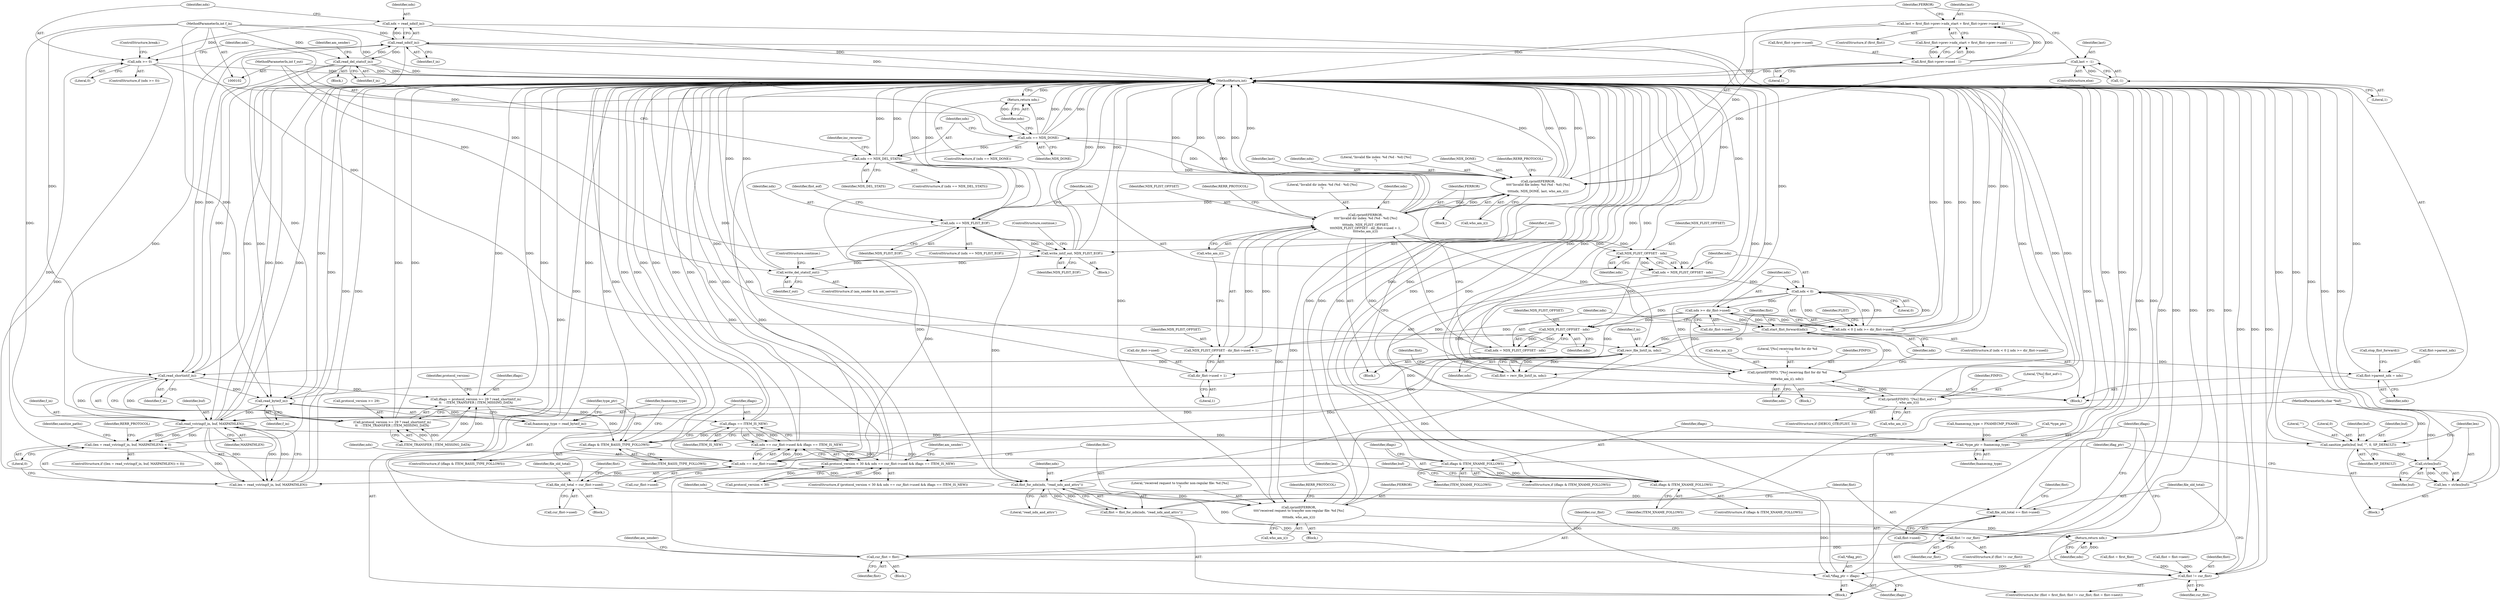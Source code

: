 digraph "0_samba_70aeb5fddd1b2f8e143276f8d5a085db16c593b9@API" {
"1000125" [label="(Call,ndx = read_ndx(f_in))"];
"1000127" [label="(Call,read_ndx(f_in))"];
"1000262" [label="(Call,recv_file_list(f_in, ndx))"];
"1000103" [label="(MethodParameterIn,int f_in)"];
"1000258" [label="(Call,start_flist_forward(ndx))"];
"1000222" [label="(Call,ndx >= dir_flist->used)"];
"1000219" [label="(Call,ndx < 0)"];
"1000212" [label="(Call,ndx = NDX_FLIST_OFFSET - ndx)"];
"1000214" [label="(Call,NDX_FLIST_OFFSET - ndx)"];
"1000233" [label="(Call,rprintf(FERROR,\n\t\t\t\t\"Invalid dir index: %d (%d - %d) [%s]\n\",\n\t\t\t\tndx, NDX_FLIST_OFFSET,\n\t\t\t\tNDX_FLIST_OFFSET - dir_flist->used + 1,\n\t\t\t\twho_am_i()))"];
"1000183" [label="(Call,rprintf(FERROR,\n\t\t\t\t\"Invalid file index: %d (%d - %d) [%s]\n\",\n\t\t\t\tndx, NDX_DONE, last, who_am_i()))"];
"1000141" [label="(Call,ndx == NDX_DEL_STATS)"];
"1000135" [label="(Call,ndx == NDX_DONE)"];
"1000130" [label="(Call,ndx >= 0)"];
"1000125" [label="(Call,ndx = read_ndx(f_in))"];
"1000163" [label="(Call,last = first_flist->prev->ndx_start + first_flist->prev->used - 1)"];
"1000171" [label="(Call,first_flist->prev->used - 1)"];
"1000179" [label="(Call,last = -1)"];
"1000181" [label="(Call,-1)"];
"1000228" [label="(Call,ndx = NDX_FLIST_OFFSET - ndx)"];
"1000230" [label="(Call,NDX_FLIST_OFFSET - ndx)"];
"1000238" [label="(Call,NDX_FLIST_OFFSET - dir_flist->used + 1)"];
"1000193" [label="(Call,ndx == NDX_FLIST_EOF)"];
"1000208" [label="(Call,write_int(f_out, NDX_FLIST_EOF))"];
"1000151" [label="(Call,write_del_stats(f_out))"];
"1000104" [label="(MethodParameterIn,int f_out)"];
"1000253" [label="(Call,rprintf(FINFO, \"[%s] receiving flist for dir %d\n\",\n\t\t\t\twho_am_i(), ndx))"];
"1000204" [label="(Call,rprintf(FINFO, \"[%s] flist_eof=1\n\", who_am_i()))"];
"1000277" [label="(Call,read_shortint(f_in))"];
"1000145" [label="(Call,read_del_stats(f_in))"];
"1000138" [label="(Return,return ndx;)"];
"1000218" [label="(Call,ndx < 0 || ndx >= dir_flist->used)"];
"1000271" [label="(Call,iflags = protocol_version >= 29 ? read_shortint(f_in)\n\t\t   : ITEM_TRANSFER | ITEM_MISSING_DATA)"];
"1000293" [label="(Call,iflags == ITEM_IS_NEW)"];
"1000287" [label="(Call,ndx == cur_flist->used && iflags == ITEM_IS_NEW)"];
"1000283" [label="(Call,protocol_version < 30 && ndx == cur_flist->used && iflags == ITEM_IS_NEW)"];
"1000343" [label="(Call,iflags & ITEM_BASIS_TYPE_FOLLOWS)"];
"1000355" [label="(Call,iflags & ITEM_XNAME_FOLLOWS)"];
"1000360" [label="(Call,iflags & ITEM_XNAME_FOLLOWS)"];
"1000405" [label="(Call,*iflag_ptr = iflags)"];
"1000273" [label="(Call,protocol_version >= 29 ? read_shortint(f_in)\n\t\t   : ITEM_TRANSFER | ITEM_MISSING_DATA)"];
"1000348" [label="(Call,read_byte(f_in))"];
"1000346" [label="(Call,fnamecmp_type = read_byte(f_in))"];
"1000350" [label="(Call,*type_ptr = fnamecmp_type)"];
"1000368" [label="(Call,read_vstring(f_in, buf, MAXPATHLEN))"];
"1000365" [label="(Call,(len = read_vstring(f_in, buf, MAXPATHLEN)) < 0)"];
"1000366" [label="(Call,len = read_vstring(f_in, buf, MAXPATHLEN))"];
"1000378" [label="(Call,sanitize_path(buf, buf, \"\", 0, SP_DEFAULT))"];
"1000386" [label="(Call,strlen(buf))"];
"1000384" [label="(Call,len = strlen(buf))"];
"1000260" [label="(Call,flist = recv_file_list(f_in, ndx))"];
"1000265" [label="(Call,flist->parent_ndx = ndx)"];
"1000288" [label="(Call,ndx == cur_flist->used)"];
"1000306" [label="(Call,flist_for_ndx(ndx, \"read_ndx_and_attrs\"))"];
"1000304" [label="(Call,flist = flist_for_ndx(ndx, \"read_ndx_and_attrs\"))"];
"1000310" [label="(Call,flist != cur_flist)"];
"1000314" [label="(Call,cur_flist = flist)"];
"1000329" [label="(Call,flist != cur_flist)"];
"1000398" [label="(Call,rprintf(FERROR,\n\t\t\t\t\"received request to transfer non-regular file: %d [%s]\n\",\n\t\t\t\tndx, who_am_i()))"];
"1000409" [label="(Return,return ndx;)"];
"1000320" [label="(Call,file_old_total = cur_flist->used)"];
"1000337" [label="(Call,file_old_total += flist->used)"];
"1000240" [label="(Call,dir_flist->used + 1)"];
"1000321" [label="(Identifier,file_old_total)"];
"1000222" [label="(Call,ndx >= dir_flist->used)"];
"1000410" [label="(Identifier,ndx)"];
"1000273" [label="(Call,protocol_version >= 29 ? read_shortint(f_in)\n\t\t   : ITEM_TRANSFER | ITEM_MISSING_DATA)"];
"1000188" [label="(Identifier,last)"];
"1000312" [label="(Identifier,cur_flist)"];
"1000240" [label="(Call,dir_flist->used + 1)"];
"1000364" [label="(ControlStructure,if ((len = read_vstring(f_in, buf, MAXPATHLEN)) < 0))"];
"1000192" [label="(ControlStructure,if (ndx == NDX_FLIST_EOF))"];
"1000354" [label="(ControlStructure,if (iflags & ITEM_XNAME_FOLLOWS))"];
"1000183" [label="(Call,rprintf(FERROR,\n\t\t\t\t\"Invalid file index: %d (%d - %d) [%s]\n\",\n\t\t\t\tndx, NDX_DONE, last, who_am_i()))"];
"1000381" [label="(Literal,\"\")"];
"1000266" [label="(Call,flist->parent_ndx)"];
"1000262" [label="(Call,recv_file_list(f_in, ndx))"];
"1000371" [label="(Identifier,MAXPATHLEN)"];
"1000205" [label="(Identifier,FINFO)"];
"1000219" [label="(Call,ndx < 0)"];
"1000347" [label="(Identifier,fnamecmp_type)"];
"1000310" [label="(Call,flist != cur_flist)"];
"1000125" [label="(Call,ndx = read_ndx(f_in))"];
"1000186" [label="(Identifier,ndx)"];
"1000235" [label="(Literal,\"Invalid dir index: %d (%d - %d) [%s]\n\")"];
"1000194" [label="(Identifier,ndx)"];
"1000109" [label="(Block,)"];
"1000285" [label="(Identifier,protocol_version)"];
"1000369" [label="(Identifier,f_in)"];
"1000257" [label="(Identifier,ndx)"];
"1000327" [label="(Identifier,flist)"];
"1000231" [label="(Identifier,NDX_FLIST_OFFSET)"];
"1000208" [label="(Call,write_int(f_out, NDX_FLIST_EOF))"];
"1000133" [label="(ControlStructure,break;)"];
"1000270" [label="(Call,stop_flist_forward())"];
"1000134" [label="(ControlStructure,if (ndx == NDX_DONE))"];
"1000309" [label="(ControlStructure,if (flist != cur_flist))"];
"1000140" [label="(ControlStructure,if (ndx == NDX_DEL_STATS))"];
"1000128" [label="(Identifier,f_in)"];
"1000350" [label="(Call,*type_ptr = fnamecmp_type)"];
"1000227" [label="(Block,)"];
"1000287" [label="(Call,ndx == cur_flist->used && iflags == ITEM_IS_NEW)"];
"1000172" [label="(Call,first_flist->prev->used)"];
"1000271" [label="(Call,iflags = protocol_version >= 29 ? read_shortint(f_in)\n\t\t   : ITEM_TRANSFER | ITEM_MISSING_DATA)"];
"1000290" [label="(Call,cur_flist->used)"];
"1000311" [label="(Identifier,flist)"];
"1000211" [label="(ControlStructure,continue;)"];
"1000256" [label="(Call,who_am_i())"];
"1000143" [label="(Identifier,NDX_DEL_STATS)"];
"1000230" [label="(Call,NDX_FLIST_OFFSET - ndx)"];
"1000407" [label="(Identifier,iflag_ptr)"];
"1000250" [label="(Identifier,FLIST)"];
"1000406" [label="(Call,*iflag_ptr)"];
"1000232" [label="(Identifier,ndx)"];
"1000352" [label="(Identifier,type_ptr)"];
"1000132" [label="(Literal,0)"];
"1000356" [label="(Identifier,iflags)"];
"1000355" [label="(Call,iflags & ITEM_XNAME_FOLLOWS)"];
"1000304" [label="(Call,flist = flist_for_ndx(ndx, \"read_ndx_and_attrs\"))"];
"1000314" [label="(Call,cur_flist = flist)"];
"1000293" [label="(Call,iflags == ITEM_IS_NEW)"];
"1000374" [label="(Identifier,RERR_PROTOCOL)"];
"1000131" [label="(Identifier,ndx)"];
"1000372" [label="(Literal,0)"];
"1000368" [label="(Call,read_vstring(f_in, buf, MAXPATHLEN))"];
"1000258" [label="(Call,start_flist_forward(ndx))"];
"1000180" [label="(Identifier,last)"];
"1000282" [label="(ControlStructure,if (protocol_version < 30 && ndx == cur_flist->used && iflags == ITEM_IS_NEW))"];
"1000127" [label="(Call,read_ndx(f_in))"];
"1000263" [label="(Identifier,f_in)"];
"1000239" [label="(Identifier,NDX_FLIST_OFFSET)"];
"1000269" [label="(Identifier,ndx)"];
"1000331" [label="(Identifier,cur_flist)"];
"1000241" [label="(Call,dir_flist->used)"];
"1000151" [label="(Call,write_del_stats(f_out))"];
"1000377" [label="(Block,)"];
"1000255" [label="(Literal,\"[%s] receiving flist for dir %d\n\")"];
"1000404" [label="(Identifier,RERR_PROTOCOL)"];
"1000333" [label="(Identifier,flist)"];
"1000359" [label="(ControlStructure,if (iflags & ITEM_XNAME_FOLLOWS))"];
"1000200" [label="(ControlStructure,if (DEBUG_GTE(FLIST, 3)))"];
"1000320" [label="(Call,file_old_total = cur_flist->used)"];
"1000382" [label="(Literal,0)"];
"1000343" [label="(Call,iflags & ITEM_BASIS_TYPE_FOLLOWS)"];
"1000318" [label="(Identifier,am_sender)"];
"1000380" [label="(Identifier,buf)"];
"1000348" [label="(Call,read_byte(f_in))"];
"1000384" [label="(Call,len = strlen(buf))"];
"1000289" [label="(Identifier,ndx)"];
"1000387" [label="(Identifier,buf)"];
"1000316" [label="(Identifier,flist)"];
"1000181" [label="(Call,-1)"];
"1000223" [label="(Identifier,ndx)"];
"1000322" [label="(Call,cur_flist->used)"];
"1000185" [label="(Literal,\"Invalid file index: %d (%d - %d) [%s]\n\")"];
"1000137" [label="(Identifier,NDX_DONE)"];
"1000274" [label="(Call,protocol_version >= 29)"];
"1000117" [label="(Call,fnamecmp_type = FNAMECMP_FNAME)"];
"1000370" [label="(Identifier,buf)"];
"1000135" [label="(Call,ndx == NDX_DONE)"];
"1000217" [label="(ControlStructure,if (ndx < 0 || ndx >= dir_flist->used))"];
"1000204" [label="(Call,rprintf(FINFO, \"[%s] flist_eof=1\n\", who_am_i()))"];
"1000294" [label="(Identifier,iflags)"];
"1000165" [label="(Call,first_flist->prev->ndx_start + first_flist->prev->used - 1)"];
"1000215" [label="(Identifier,NDX_FLIST_OFFSET)"];
"1000104" [label="(MethodParameterIn,int f_out)"];
"1000308" [label="(Literal,\"read_ndx_and_attrs\")"];
"1000164" [label="(Identifier,last)"];
"1000171" [label="(Call,first_flist->prev->used - 1)"];
"1000361" [label="(Identifier,iflags)"];
"1000267" [label="(Identifier,flist)"];
"1000366" [label="(Call,len = read_vstring(f_in, buf, MAXPATHLEN))"];
"1000163" [label="(Call,last = first_flist->prev->ndx_start + first_flist->prev->used - 1)"];
"1000342" [label="(ControlStructure,if (iflags & ITEM_BASIS_TYPE_FOLLOWS))"];
"1000288" [label="(Call,ndx == cur_flist->used)"];
"1000147" [label="(ControlStructure,if (am_sender && am_server))"];
"1000177" [label="(Literal,1)"];
"1000284" [label="(Call,protocol_version < 30)"];
"1000216" [label="(Identifier,ndx)"];
"1000149" [label="(Identifier,am_sender)"];
"1000399" [label="(Identifier,FERROR)"];
"1000401" [label="(Identifier,ndx)"];
"1000233" [label="(Call,rprintf(FERROR,\n\t\t\t\t\"Invalid dir index: %d (%d - %d) [%s]\n\",\n\t\t\t\tndx, NDX_FLIST_OFFSET,\n\t\t\t\tNDX_FLIST_OFFSET - dir_flist->used + 1,\n\t\t\t\twho_am_i()))"];
"1000306" [label="(Call,flist_for_ndx(ndx, \"read_ndx_and_attrs\"))"];
"1000402" [label="(Call,who_am_i())"];
"1000238" [label="(Call,NDX_FLIST_OFFSET - dir_flist->used + 1)"];
"1000244" [label="(Literal,1)"];
"1000349" [label="(Identifier,f_in)"];
"1000411" [label="(MethodReturn,int)"];
"1000398" [label="(Call,rprintf(FERROR,\n\t\t\t\t\"received request to transfer non-regular file: %d [%s]\n\",\n\t\t\t\tndx, who_am_i()))"];
"1000254" [label="(Identifier,FINFO)"];
"1000400" [label="(Literal,\"received request to transfer non-regular file: %d [%s]\n\")"];
"1000144" [label="(Block,)"];
"1000129" [label="(ControlStructure,if (ndx >= 0))"];
"1000353" [label="(Identifier,fnamecmp_type)"];
"1000193" [label="(Call,ndx == NDX_FLIST_EOF)"];
"1000178" [label="(ControlStructure,else)"];
"1000346" [label="(Call,fnamecmp_type = read_byte(f_in))"];
"1000124" [label="(Block,)"];
"1000138" [label="(Return,return ndx;)"];
"1000272" [label="(Identifier,iflags)"];
"1000142" [label="(Identifier,ndx)"];
"1000261" [label="(Identifier,flist)"];
"1000379" [label="(Identifier,buf)"];
"1000295" [label="(Identifier,ITEM_IS_NEW)"];
"1000329" [label="(Call,flist != cur_flist)"];
"1000298" [label="(Identifier,am_sender)"];
"1000360" [label="(Call,iflags & ITEM_XNAME_FOLLOWS)"];
"1000206" [label="(Literal,\"[%s] flist_eof=1\n\")"];
"1000330" [label="(Identifier,flist)"];
"1000408" [label="(Identifier,iflags)"];
"1000283" [label="(Call,protocol_version < 30 && ndx == cur_flist->used && iflags == ITEM_IS_NEW)"];
"1000210" [label="(Identifier,NDX_FLIST_EOF)"];
"1000236" [label="(Identifier,ndx)"];
"1000264" [label="(Identifier,ndx)"];
"1000278" [label="(Identifier,f_in)"];
"1000161" [label="(ControlStructure,if (first_flist))"];
"1000139" [label="(Identifier,ndx)"];
"1000253" [label="(Call,rprintf(FINFO, \"[%s] receiving flist for dir %d\n\",\n\t\t\t\twho_am_i(), ndx))"];
"1000305" [label="(Identifier,flist)"];
"1000365" [label="(Call,(len = read_vstring(f_in, buf, MAXPATHLEN)) < 0)"];
"1000319" [label="(Block,)"];
"1000145" [label="(Call,read_del_stats(f_in))"];
"1000265" [label="(Call,flist->parent_ndx = ndx)"];
"1000357" [label="(Identifier,ITEM_XNAME_FOLLOWS)"];
"1000220" [label="(Identifier,ndx)"];
"1000307" [label="(Identifier,ndx)"];
"1000245" [label="(Call,who_am_i())"];
"1000103" [label="(MethodParameterIn,int f_in)"];
"1000153" [label="(ControlStructure,continue;)"];
"1000313" [label="(Block,)"];
"1000383" [label="(Identifier,SP_DEFAULT)"];
"1000209" [label="(Identifier,f_out)"];
"1000157" [label="(Identifier,inc_recurse)"];
"1000234" [label="(Identifier,FERROR)"];
"1000337" [label="(Call,file_old_total += flist->used)"];
"1000136" [label="(Identifier,ndx)"];
"1000107" [label="(MethodParameterIn,char *buf)"];
"1000326" [label="(Call,flist = first_flist)"];
"1000385" [label="(Identifier,len)"];
"1000252" [label="(Block,)"];
"1000212" [label="(Call,ndx = NDX_FLIST_OFFSET - ndx)"];
"1000187" [label="(Identifier,NDX_DONE)"];
"1000126" [label="(Identifier,ndx)"];
"1000159" [label="(Block,)"];
"1000367" [label="(Identifier,len)"];
"1000378" [label="(Call,sanitize_path(buf, buf, \"\", 0, SP_DEFAULT))"];
"1000184" [label="(Identifier,FERROR)"];
"1000345" [label="(Identifier,ITEM_BASIS_TYPE_FOLLOWS)"];
"1000218" [label="(Call,ndx < 0 || ndx >= dir_flist->used)"];
"1000207" [label="(Call,who_am_i())"];
"1000221" [label="(Literal,0)"];
"1000214" [label="(Call,NDX_FLIST_OFFSET - ndx)"];
"1000344" [label="(Identifier,iflags)"];
"1000315" [label="(Identifier,cur_flist)"];
"1000229" [label="(Identifier,ndx)"];
"1000237" [label="(Identifier,NDX_FLIST_OFFSET)"];
"1000228" [label="(Call,ndx = NDX_FLIST_OFFSET - ndx)"];
"1000196" [label="(Block,)"];
"1000152" [label="(Identifier,f_out)"];
"1000189" [label="(Call,who_am_i())"];
"1000409" [label="(Return,return ndx;)"];
"1000195" [label="(Identifier,NDX_FLIST_EOF)"];
"1000405" [label="(Call,*iflag_ptr = iflags)"];
"1000141" [label="(Call,ndx == NDX_DEL_STATS)"];
"1000351" [label="(Call,*type_ptr)"];
"1000247" [label="(Identifier,RERR_PROTOCOL)"];
"1000259" [label="(Identifier,ndx)"];
"1000386" [label="(Call,strlen(buf))"];
"1000362" [label="(Identifier,ITEM_XNAME_FOLLOWS)"];
"1000182" [label="(Literal,1)"];
"1000325" [label="(ControlStructure,for (flist = first_flist; flist != cur_flist; flist = flist->next))"];
"1000224" [label="(Call,dir_flist->used)"];
"1000198" [label="(Identifier,flist_eof)"];
"1000279" [label="(Call,ITEM_TRANSFER | ITEM_MISSING_DATA)"];
"1000392" [label="(Identifier,buf)"];
"1000191" [label="(Identifier,RERR_PROTOCOL)"];
"1000179" [label="(Call,last = -1)"];
"1000332" [label="(Call,flist = flist->next)"];
"1000339" [label="(Call,flist->used)"];
"1000130" [label="(Call,ndx >= 0)"];
"1000338" [label="(Identifier,file_old_total)"];
"1000146" [label="(Identifier,f_in)"];
"1000260" [label="(Call,flist = recv_file_list(f_in, ndx))"];
"1000213" [label="(Identifier,ndx)"];
"1000389" [label="(Block,)"];
"1000376" [label="(Identifier,sanitize_paths)"];
"1000277" [label="(Call,read_shortint(f_in))"];
"1000125" -> "1000124"  [label="AST: "];
"1000125" -> "1000127"  [label="CFG: "];
"1000126" -> "1000125"  [label="AST: "];
"1000127" -> "1000125"  [label="AST: "];
"1000131" -> "1000125"  [label="CFG: "];
"1000125" -> "1000411"  [label="DDG: "];
"1000127" -> "1000125"  [label="DDG: "];
"1000125" -> "1000130"  [label="DDG: "];
"1000127" -> "1000128"  [label="CFG: "];
"1000128" -> "1000127"  [label="AST: "];
"1000127" -> "1000411"  [label="DDG: "];
"1000262" -> "1000127"  [label="DDG: "];
"1000277" -> "1000127"  [label="DDG: "];
"1000145" -> "1000127"  [label="DDG: "];
"1000103" -> "1000127"  [label="DDG: "];
"1000127" -> "1000145"  [label="DDG: "];
"1000127" -> "1000262"  [label="DDG: "];
"1000127" -> "1000277"  [label="DDG: "];
"1000127" -> "1000348"  [label="DDG: "];
"1000127" -> "1000368"  [label="DDG: "];
"1000262" -> "1000260"  [label="AST: "];
"1000262" -> "1000264"  [label="CFG: "];
"1000263" -> "1000262"  [label="AST: "];
"1000264" -> "1000262"  [label="AST: "];
"1000260" -> "1000262"  [label="CFG: "];
"1000262" -> "1000411"  [label="DDG: "];
"1000262" -> "1000260"  [label="DDG: "];
"1000262" -> "1000260"  [label="DDG: "];
"1000103" -> "1000262"  [label="DDG: "];
"1000258" -> "1000262"  [label="DDG: "];
"1000262" -> "1000265"  [label="DDG: "];
"1000262" -> "1000277"  [label="DDG: "];
"1000262" -> "1000288"  [label="DDG: "];
"1000262" -> "1000306"  [label="DDG: "];
"1000262" -> "1000348"  [label="DDG: "];
"1000262" -> "1000368"  [label="DDG: "];
"1000103" -> "1000102"  [label="AST: "];
"1000103" -> "1000411"  [label="DDG: "];
"1000103" -> "1000145"  [label="DDG: "];
"1000103" -> "1000277"  [label="DDG: "];
"1000103" -> "1000348"  [label="DDG: "];
"1000103" -> "1000368"  [label="DDG: "];
"1000258" -> "1000124"  [label="AST: "];
"1000258" -> "1000259"  [label="CFG: "];
"1000259" -> "1000258"  [label="AST: "];
"1000261" -> "1000258"  [label="CFG: "];
"1000258" -> "1000411"  [label="DDG: "];
"1000222" -> "1000258"  [label="DDG: "];
"1000233" -> "1000258"  [label="DDG: "];
"1000219" -> "1000258"  [label="DDG: "];
"1000253" -> "1000258"  [label="DDG: "];
"1000222" -> "1000218"  [label="AST: "];
"1000222" -> "1000224"  [label="CFG: "];
"1000223" -> "1000222"  [label="AST: "];
"1000224" -> "1000222"  [label="AST: "];
"1000218" -> "1000222"  [label="CFG: "];
"1000222" -> "1000411"  [label="DDG: "];
"1000222" -> "1000218"  [label="DDG: "];
"1000222" -> "1000218"  [label="DDG: "];
"1000219" -> "1000222"  [label="DDG: "];
"1000222" -> "1000230"  [label="DDG: "];
"1000222" -> "1000238"  [label="DDG: "];
"1000222" -> "1000240"  [label="DDG: "];
"1000222" -> "1000253"  [label="DDG: "];
"1000219" -> "1000218"  [label="AST: "];
"1000219" -> "1000221"  [label="CFG: "];
"1000220" -> "1000219"  [label="AST: "];
"1000221" -> "1000219"  [label="AST: "];
"1000223" -> "1000219"  [label="CFG: "];
"1000218" -> "1000219"  [label="CFG: "];
"1000219" -> "1000218"  [label="DDG: "];
"1000219" -> "1000218"  [label="DDG: "];
"1000212" -> "1000219"  [label="DDG: "];
"1000219" -> "1000230"  [label="DDG: "];
"1000219" -> "1000253"  [label="DDG: "];
"1000212" -> "1000124"  [label="AST: "];
"1000212" -> "1000214"  [label="CFG: "];
"1000213" -> "1000212"  [label="AST: "];
"1000214" -> "1000212"  [label="AST: "];
"1000220" -> "1000212"  [label="CFG: "];
"1000212" -> "1000411"  [label="DDG: "];
"1000214" -> "1000212"  [label="DDG: "];
"1000214" -> "1000212"  [label="DDG: "];
"1000214" -> "1000216"  [label="CFG: "];
"1000215" -> "1000214"  [label="AST: "];
"1000216" -> "1000214"  [label="AST: "];
"1000214" -> "1000411"  [label="DDG: "];
"1000233" -> "1000214"  [label="DDG: "];
"1000193" -> "1000214"  [label="DDG: "];
"1000214" -> "1000230"  [label="DDG: "];
"1000233" -> "1000227"  [label="AST: "];
"1000233" -> "1000245"  [label="CFG: "];
"1000234" -> "1000233"  [label="AST: "];
"1000235" -> "1000233"  [label="AST: "];
"1000236" -> "1000233"  [label="AST: "];
"1000237" -> "1000233"  [label="AST: "];
"1000238" -> "1000233"  [label="AST: "];
"1000245" -> "1000233"  [label="AST: "];
"1000247" -> "1000233"  [label="CFG: "];
"1000233" -> "1000411"  [label="DDG: "];
"1000233" -> "1000411"  [label="DDG: "];
"1000233" -> "1000411"  [label="DDG: "];
"1000233" -> "1000411"  [label="DDG: "];
"1000233" -> "1000411"  [label="DDG: "];
"1000233" -> "1000183"  [label="DDG: "];
"1000183" -> "1000233"  [label="DDG: "];
"1000228" -> "1000233"  [label="DDG: "];
"1000238" -> "1000233"  [label="DDG: "];
"1000238" -> "1000233"  [label="DDG: "];
"1000233" -> "1000253"  [label="DDG: "];
"1000233" -> "1000398"  [label="DDG: "];
"1000183" -> "1000159"  [label="AST: "];
"1000183" -> "1000189"  [label="CFG: "];
"1000184" -> "1000183"  [label="AST: "];
"1000185" -> "1000183"  [label="AST: "];
"1000186" -> "1000183"  [label="AST: "];
"1000187" -> "1000183"  [label="AST: "];
"1000188" -> "1000183"  [label="AST: "];
"1000189" -> "1000183"  [label="AST: "];
"1000191" -> "1000183"  [label="CFG: "];
"1000183" -> "1000411"  [label="DDG: "];
"1000183" -> "1000411"  [label="DDG: "];
"1000183" -> "1000411"  [label="DDG: "];
"1000183" -> "1000411"  [label="DDG: "];
"1000183" -> "1000411"  [label="DDG: "];
"1000183" -> "1000135"  [label="DDG: "];
"1000141" -> "1000183"  [label="DDG: "];
"1000135" -> "1000183"  [label="DDG: "];
"1000163" -> "1000183"  [label="DDG: "];
"1000179" -> "1000183"  [label="DDG: "];
"1000183" -> "1000193"  [label="DDG: "];
"1000183" -> "1000398"  [label="DDG: "];
"1000141" -> "1000140"  [label="AST: "];
"1000141" -> "1000143"  [label="CFG: "];
"1000142" -> "1000141"  [label="AST: "];
"1000143" -> "1000141"  [label="AST: "];
"1000146" -> "1000141"  [label="CFG: "];
"1000157" -> "1000141"  [label="CFG: "];
"1000141" -> "1000411"  [label="DDG: "];
"1000141" -> "1000411"  [label="DDG: "];
"1000135" -> "1000141"  [label="DDG: "];
"1000141" -> "1000193"  [label="DDG: "];
"1000141" -> "1000288"  [label="DDG: "];
"1000141" -> "1000306"  [label="DDG: "];
"1000135" -> "1000134"  [label="AST: "];
"1000135" -> "1000137"  [label="CFG: "];
"1000136" -> "1000135"  [label="AST: "];
"1000137" -> "1000135"  [label="AST: "];
"1000139" -> "1000135"  [label="CFG: "];
"1000142" -> "1000135"  [label="CFG: "];
"1000135" -> "1000411"  [label="DDG: "];
"1000135" -> "1000411"  [label="DDG: "];
"1000135" -> "1000411"  [label="DDG: "];
"1000130" -> "1000135"  [label="DDG: "];
"1000135" -> "1000138"  [label="DDG: "];
"1000130" -> "1000129"  [label="AST: "];
"1000130" -> "1000132"  [label="CFG: "];
"1000131" -> "1000130"  [label="AST: "];
"1000132" -> "1000130"  [label="AST: "];
"1000133" -> "1000130"  [label="CFG: "];
"1000136" -> "1000130"  [label="CFG: "];
"1000130" -> "1000411"  [label="DDG: "];
"1000130" -> "1000288"  [label="DDG: "];
"1000130" -> "1000306"  [label="DDG: "];
"1000163" -> "1000161"  [label="AST: "];
"1000163" -> "1000165"  [label="CFG: "];
"1000164" -> "1000163"  [label="AST: "];
"1000165" -> "1000163"  [label="AST: "];
"1000184" -> "1000163"  [label="CFG: "];
"1000163" -> "1000411"  [label="DDG: "];
"1000171" -> "1000163"  [label="DDG: "];
"1000171" -> "1000163"  [label="DDG: "];
"1000171" -> "1000165"  [label="AST: "];
"1000171" -> "1000177"  [label="CFG: "];
"1000172" -> "1000171"  [label="AST: "];
"1000177" -> "1000171"  [label="AST: "];
"1000165" -> "1000171"  [label="CFG: "];
"1000171" -> "1000411"  [label="DDG: "];
"1000171" -> "1000165"  [label="DDG: "];
"1000171" -> "1000165"  [label="DDG: "];
"1000179" -> "1000178"  [label="AST: "];
"1000179" -> "1000181"  [label="CFG: "];
"1000180" -> "1000179"  [label="AST: "];
"1000181" -> "1000179"  [label="AST: "];
"1000184" -> "1000179"  [label="CFG: "];
"1000179" -> "1000411"  [label="DDG: "];
"1000181" -> "1000179"  [label="DDG: "];
"1000181" -> "1000182"  [label="CFG: "];
"1000182" -> "1000181"  [label="AST: "];
"1000228" -> "1000227"  [label="AST: "];
"1000228" -> "1000230"  [label="CFG: "];
"1000229" -> "1000228"  [label="AST: "];
"1000230" -> "1000228"  [label="AST: "];
"1000234" -> "1000228"  [label="CFG: "];
"1000228" -> "1000411"  [label="DDG: "];
"1000230" -> "1000228"  [label="DDG: "];
"1000230" -> "1000228"  [label="DDG: "];
"1000230" -> "1000232"  [label="CFG: "];
"1000231" -> "1000230"  [label="AST: "];
"1000232" -> "1000230"  [label="AST: "];
"1000230" -> "1000238"  [label="DDG: "];
"1000238" -> "1000240"  [label="CFG: "];
"1000239" -> "1000238"  [label="AST: "];
"1000240" -> "1000238"  [label="AST: "];
"1000245" -> "1000238"  [label="CFG: "];
"1000238" -> "1000411"  [label="DDG: "];
"1000193" -> "1000192"  [label="AST: "];
"1000193" -> "1000195"  [label="CFG: "];
"1000194" -> "1000193"  [label="AST: "];
"1000195" -> "1000193"  [label="AST: "];
"1000198" -> "1000193"  [label="CFG: "];
"1000213" -> "1000193"  [label="CFG: "];
"1000193" -> "1000411"  [label="DDG: "];
"1000193" -> "1000411"  [label="DDG: "];
"1000208" -> "1000193"  [label="DDG: "];
"1000193" -> "1000208"  [label="DDG: "];
"1000193" -> "1000288"  [label="DDG: "];
"1000193" -> "1000306"  [label="DDG: "];
"1000208" -> "1000196"  [label="AST: "];
"1000208" -> "1000210"  [label="CFG: "];
"1000209" -> "1000208"  [label="AST: "];
"1000210" -> "1000208"  [label="AST: "];
"1000211" -> "1000208"  [label="CFG: "];
"1000208" -> "1000411"  [label="DDG: "];
"1000208" -> "1000411"  [label="DDG: "];
"1000208" -> "1000411"  [label="DDG: "];
"1000208" -> "1000151"  [label="DDG: "];
"1000151" -> "1000208"  [label="DDG: "];
"1000104" -> "1000208"  [label="DDG: "];
"1000151" -> "1000147"  [label="AST: "];
"1000151" -> "1000152"  [label="CFG: "];
"1000152" -> "1000151"  [label="AST: "];
"1000153" -> "1000151"  [label="CFG: "];
"1000151" -> "1000411"  [label="DDG: "];
"1000151" -> "1000411"  [label="DDG: "];
"1000104" -> "1000151"  [label="DDG: "];
"1000104" -> "1000102"  [label="AST: "];
"1000104" -> "1000411"  [label="DDG: "];
"1000253" -> "1000252"  [label="AST: "];
"1000253" -> "1000257"  [label="CFG: "];
"1000254" -> "1000253"  [label="AST: "];
"1000255" -> "1000253"  [label="AST: "];
"1000256" -> "1000253"  [label="AST: "];
"1000257" -> "1000253"  [label="AST: "];
"1000259" -> "1000253"  [label="CFG: "];
"1000253" -> "1000411"  [label="DDG: "];
"1000253" -> "1000411"  [label="DDG: "];
"1000253" -> "1000411"  [label="DDG: "];
"1000253" -> "1000204"  [label="DDG: "];
"1000204" -> "1000253"  [label="DDG: "];
"1000204" -> "1000200"  [label="AST: "];
"1000204" -> "1000207"  [label="CFG: "];
"1000205" -> "1000204"  [label="AST: "];
"1000206" -> "1000204"  [label="AST: "];
"1000207" -> "1000204"  [label="AST: "];
"1000209" -> "1000204"  [label="CFG: "];
"1000204" -> "1000411"  [label="DDG: "];
"1000204" -> "1000411"  [label="DDG: "];
"1000204" -> "1000411"  [label="DDG: "];
"1000277" -> "1000273"  [label="AST: "];
"1000277" -> "1000278"  [label="CFG: "];
"1000278" -> "1000277"  [label="AST: "];
"1000273" -> "1000277"  [label="CFG: "];
"1000277" -> "1000411"  [label="DDG: "];
"1000277" -> "1000271"  [label="DDG: "];
"1000277" -> "1000273"  [label="DDG: "];
"1000145" -> "1000277"  [label="DDG: "];
"1000277" -> "1000348"  [label="DDG: "];
"1000277" -> "1000368"  [label="DDG: "];
"1000145" -> "1000144"  [label="AST: "];
"1000145" -> "1000146"  [label="CFG: "];
"1000146" -> "1000145"  [label="AST: "];
"1000149" -> "1000145"  [label="CFG: "];
"1000145" -> "1000411"  [label="DDG: "];
"1000145" -> "1000411"  [label="DDG: "];
"1000145" -> "1000348"  [label="DDG: "];
"1000145" -> "1000368"  [label="DDG: "];
"1000138" -> "1000134"  [label="AST: "];
"1000138" -> "1000139"  [label="CFG: "];
"1000139" -> "1000138"  [label="AST: "];
"1000411" -> "1000138"  [label="CFG: "];
"1000138" -> "1000411"  [label="DDG: "];
"1000139" -> "1000138"  [label="DDG: "];
"1000218" -> "1000217"  [label="AST: "];
"1000229" -> "1000218"  [label="CFG: "];
"1000250" -> "1000218"  [label="CFG: "];
"1000218" -> "1000411"  [label="DDG: "];
"1000218" -> "1000411"  [label="DDG: "];
"1000218" -> "1000411"  [label="DDG: "];
"1000271" -> "1000109"  [label="AST: "];
"1000271" -> "1000273"  [label="CFG: "];
"1000272" -> "1000271"  [label="AST: "];
"1000273" -> "1000271"  [label="AST: "];
"1000285" -> "1000271"  [label="CFG: "];
"1000271" -> "1000411"  [label="DDG: "];
"1000271" -> "1000411"  [label="DDG: "];
"1000279" -> "1000271"  [label="DDG: "];
"1000279" -> "1000271"  [label="DDG: "];
"1000271" -> "1000293"  [label="DDG: "];
"1000271" -> "1000343"  [label="DDG: "];
"1000293" -> "1000287"  [label="AST: "];
"1000293" -> "1000295"  [label="CFG: "];
"1000294" -> "1000293"  [label="AST: "];
"1000295" -> "1000293"  [label="AST: "];
"1000287" -> "1000293"  [label="CFG: "];
"1000293" -> "1000411"  [label="DDG: "];
"1000293" -> "1000411"  [label="DDG: "];
"1000293" -> "1000287"  [label="DDG: "];
"1000293" -> "1000287"  [label="DDG: "];
"1000293" -> "1000343"  [label="DDG: "];
"1000287" -> "1000283"  [label="AST: "];
"1000287" -> "1000288"  [label="CFG: "];
"1000288" -> "1000287"  [label="AST: "];
"1000283" -> "1000287"  [label="CFG: "];
"1000287" -> "1000411"  [label="DDG: "];
"1000287" -> "1000411"  [label="DDG: "];
"1000287" -> "1000283"  [label="DDG: "];
"1000287" -> "1000283"  [label="DDG: "];
"1000288" -> "1000287"  [label="DDG: "];
"1000288" -> "1000287"  [label="DDG: "];
"1000283" -> "1000282"  [label="AST: "];
"1000283" -> "1000284"  [label="CFG: "];
"1000284" -> "1000283"  [label="AST: "];
"1000298" -> "1000283"  [label="CFG: "];
"1000305" -> "1000283"  [label="CFG: "];
"1000283" -> "1000411"  [label="DDG: "];
"1000283" -> "1000411"  [label="DDG: "];
"1000283" -> "1000411"  [label="DDG: "];
"1000284" -> "1000283"  [label="DDG: "];
"1000284" -> "1000283"  [label="DDG: "];
"1000343" -> "1000342"  [label="AST: "];
"1000343" -> "1000345"  [label="CFG: "];
"1000344" -> "1000343"  [label="AST: "];
"1000345" -> "1000343"  [label="AST: "];
"1000347" -> "1000343"  [label="CFG: "];
"1000352" -> "1000343"  [label="CFG: "];
"1000343" -> "1000411"  [label="DDG: "];
"1000343" -> "1000411"  [label="DDG: "];
"1000343" -> "1000355"  [label="DDG: "];
"1000355" -> "1000354"  [label="AST: "];
"1000355" -> "1000357"  [label="CFG: "];
"1000356" -> "1000355"  [label="AST: "];
"1000357" -> "1000355"  [label="AST: "];
"1000361" -> "1000355"  [label="CFG: "];
"1000407" -> "1000355"  [label="CFG: "];
"1000355" -> "1000411"  [label="DDG: "];
"1000355" -> "1000411"  [label="DDG: "];
"1000355" -> "1000360"  [label="DDG: "];
"1000355" -> "1000360"  [label="DDG: "];
"1000355" -> "1000405"  [label="DDG: "];
"1000360" -> "1000359"  [label="AST: "];
"1000360" -> "1000362"  [label="CFG: "];
"1000361" -> "1000360"  [label="AST: "];
"1000362" -> "1000360"  [label="AST: "];
"1000367" -> "1000360"  [label="CFG: "];
"1000392" -> "1000360"  [label="CFG: "];
"1000360" -> "1000411"  [label="DDG: "];
"1000360" -> "1000411"  [label="DDG: "];
"1000360" -> "1000405"  [label="DDG: "];
"1000405" -> "1000109"  [label="AST: "];
"1000405" -> "1000408"  [label="CFG: "];
"1000406" -> "1000405"  [label="AST: "];
"1000408" -> "1000405"  [label="AST: "];
"1000410" -> "1000405"  [label="CFG: "];
"1000405" -> "1000411"  [label="DDG: "];
"1000405" -> "1000411"  [label="DDG: "];
"1000273" -> "1000279"  [label="CFG: "];
"1000274" -> "1000273"  [label="AST: "];
"1000279" -> "1000273"  [label="AST: "];
"1000273" -> "1000411"  [label="DDG: "];
"1000273" -> "1000411"  [label="DDG: "];
"1000273" -> "1000411"  [label="DDG: "];
"1000279" -> "1000273"  [label="DDG: "];
"1000279" -> "1000273"  [label="DDG: "];
"1000348" -> "1000346"  [label="AST: "];
"1000348" -> "1000349"  [label="CFG: "];
"1000349" -> "1000348"  [label="AST: "];
"1000346" -> "1000348"  [label="CFG: "];
"1000348" -> "1000411"  [label="DDG: "];
"1000348" -> "1000346"  [label="DDG: "];
"1000348" -> "1000368"  [label="DDG: "];
"1000346" -> "1000342"  [label="AST: "];
"1000347" -> "1000346"  [label="AST: "];
"1000352" -> "1000346"  [label="CFG: "];
"1000346" -> "1000411"  [label="DDG: "];
"1000346" -> "1000350"  [label="DDG: "];
"1000350" -> "1000109"  [label="AST: "];
"1000350" -> "1000353"  [label="CFG: "];
"1000351" -> "1000350"  [label="AST: "];
"1000353" -> "1000350"  [label="AST: "];
"1000356" -> "1000350"  [label="CFG: "];
"1000350" -> "1000411"  [label="DDG: "];
"1000350" -> "1000411"  [label="DDG: "];
"1000117" -> "1000350"  [label="DDG: "];
"1000368" -> "1000366"  [label="AST: "];
"1000368" -> "1000371"  [label="CFG: "];
"1000369" -> "1000368"  [label="AST: "];
"1000370" -> "1000368"  [label="AST: "];
"1000371" -> "1000368"  [label="AST: "];
"1000366" -> "1000368"  [label="CFG: "];
"1000368" -> "1000411"  [label="DDG: "];
"1000368" -> "1000411"  [label="DDG: "];
"1000368" -> "1000411"  [label="DDG: "];
"1000368" -> "1000365"  [label="DDG: "];
"1000368" -> "1000365"  [label="DDG: "];
"1000368" -> "1000365"  [label="DDG: "];
"1000368" -> "1000366"  [label="DDG: "];
"1000368" -> "1000366"  [label="DDG: "];
"1000368" -> "1000366"  [label="DDG: "];
"1000107" -> "1000368"  [label="DDG: "];
"1000368" -> "1000378"  [label="DDG: "];
"1000365" -> "1000364"  [label="AST: "];
"1000365" -> "1000372"  [label="CFG: "];
"1000366" -> "1000365"  [label="AST: "];
"1000372" -> "1000365"  [label="AST: "];
"1000374" -> "1000365"  [label="CFG: "];
"1000376" -> "1000365"  [label="CFG: "];
"1000365" -> "1000411"  [label="DDG: "];
"1000366" -> "1000365"  [label="DDG: "];
"1000367" -> "1000366"  [label="AST: "];
"1000372" -> "1000366"  [label="CFG: "];
"1000366" -> "1000411"  [label="DDG: "];
"1000366" -> "1000411"  [label="DDG: "];
"1000378" -> "1000377"  [label="AST: "];
"1000378" -> "1000383"  [label="CFG: "];
"1000379" -> "1000378"  [label="AST: "];
"1000380" -> "1000378"  [label="AST: "];
"1000381" -> "1000378"  [label="AST: "];
"1000382" -> "1000378"  [label="AST: "];
"1000383" -> "1000378"  [label="AST: "];
"1000385" -> "1000378"  [label="CFG: "];
"1000378" -> "1000411"  [label="DDG: "];
"1000378" -> "1000411"  [label="DDG: "];
"1000107" -> "1000378"  [label="DDG: "];
"1000378" -> "1000386"  [label="DDG: "];
"1000386" -> "1000384"  [label="AST: "];
"1000386" -> "1000387"  [label="CFG: "];
"1000387" -> "1000386"  [label="AST: "];
"1000384" -> "1000386"  [label="CFG: "];
"1000386" -> "1000411"  [label="DDG: "];
"1000386" -> "1000384"  [label="DDG: "];
"1000107" -> "1000386"  [label="DDG: "];
"1000384" -> "1000377"  [label="AST: "];
"1000385" -> "1000384"  [label="AST: "];
"1000407" -> "1000384"  [label="CFG: "];
"1000384" -> "1000411"  [label="DDG: "];
"1000384" -> "1000411"  [label="DDG: "];
"1000260" -> "1000124"  [label="AST: "];
"1000261" -> "1000260"  [label="AST: "];
"1000267" -> "1000260"  [label="CFG: "];
"1000260" -> "1000411"  [label="DDG: "];
"1000260" -> "1000411"  [label="DDG: "];
"1000265" -> "1000124"  [label="AST: "];
"1000265" -> "1000269"  [label="CFG: "];
"1000266" -> "1000265"  [label="AST: "];
"1000269" -> "1000265"  [label="AST: "];
"1000270" -> "1000265"  [label="CFG: "];
"1000265" -> "1000411"  [label="DDG: "];
"1000288" -> "1000290"  [label="CFG: "];
"1000289" -> "1000288"  [label="AST: "];
"1000290" -> "1000288"  [label="AST: "];
"1000294" -> "1000288"  [label="CFG: "];
"1000288" -> "1000411"  [label="DDG: "];
"1000288" -> "1000306"  [label="DDG: "];
"1000288" -> "1000320"  [label="DDG: "];
"1000306" -> "1000304"  [label="AST: "];
"1000306" -> "1000308"  [label="CFG: "];
"1000307" -> "1000306"  [label="AST: "];
"1000308" -> "1000306"  [label="AST: "];
"1000304" -> "1000306"  [label="CFG: "];
"1000306" -> "1000411"  [label="DDG: "];
"1000306" -> "1000304"  [label="DDG: "];
"1000306" -> "1000304"  [label="DDG: "];
"1000306" -> "1000398"  [label="DDG: "];
"1000306" -> "1000409"  [label="DDG: "];
"1000304" -> "1000109"  [label="AST: "];
"1000305" -> "1000304"  [label="AST: "];
"1000311" -> "1000304"  [label="CFG: "];
"1000304" -> "1000411"  [label="DDG: "];
"1000304" -> "1000310"  [label="DDG: "];
"1000310" -> "1000309"  [label="AST: "];
"1000310" -> "1000312"  [label="CFG: "];
"1000311" -> "1000310"  [label="AST: "];
"1000312" -> "1000310"  [label="AST: "];
"1000315" -> "1000310"  [label="CFG: "];
"1000344" -> "1000310"  [label="CFG: "];
"1000310" -> "1000411"  [label="DDG: "];
"1000310" -> "1000411"  [label="DDG: "];
"1000310" -> "1000411"  [label="DDG: "];
"1000310" -> "1000314"  [label="DDG: "];
"1000314" -> "1000313"  [label="AST: "];
"1000314" -> "1000316"  [label="CFG: "];
"1000315" -> "1000314"  [label="AST: "];
"1000316" -> "1000314"  [label="AST: "];
"1000318" -> "1000314"  [label="CFG: "];
"1000314" -> "1000411"  [label="DDG: "];
"1000314" -> "1000411"  [label="DDG: "];
"1000314" -> "1000329"  [label="DDG: "];
"1000329" -> "1000325"  [label="AST: "];
"1000329" -> "1000331"  [label="CFG: "];
"1000330" -> "1000329"  [label="AST: "];
"1000331" -> "1000329"  [label="AST: "];
"1000338" -> "1000329"  [label="CFG: "];
"1000344" -> "1000329"  [label="CFG: "];
"1000329" -> "1000411"  [label="DDG: "];
"1000329" -> "1000411"  [label="DDG: "];
"1000329" -> "1000411"  [label="DDG: "];
"1000332" -> "1000329"  [label="DDG: "];
"1000326" -> "1000329"  [label="DDG: "];
"1000398" -> "1000389"  [label="AST: "];
"1000398" -> "1000402"  [label="CFG: "];
"1000399" -> "1000398"  [label="AST: "];
"1000400" -> "1000398"  [label="AST: "];
"1000401" -> "1000398"  [label="AST: "];
"1000402" -> "1000398"  [label="AST: "];
"1000404" -> "1000398"  [label="CFG: "];
"1000398" -> "1000411"  [label="DDG: "];
"1000398" -> "1000411"  [label="DDG: "];
"1000398" -> "1000411"  [label="DDG: "];
"1000398" -> "1000411"  [label="DDG: "];
"1000398" -> "1000409"  [label="DDG: "];
"1000409" -> "1000109"  [label="AST: "];
"1000409" -> "1000410"  [label="CFG: "];
"1000410" -> "1000409"  [label="AST: "];
"1000411" -> "1000409"  [label="CFG: "];
"1000409" -> "1000411"  [label="DDG: "];
"1000410" -> "1000409"  [label="DDG: "];
"1000320" -> "1000319"  [label="AST: "];
"1000320" -> "1000322"  [label="CFG: "];
"1000321" -> "1000320"  [label="AST: "];
"1000322" -> "1000320"  [label="AST: "];
"1000327" -> "1000320"  [label="CFG: "];
"1000320" -> "1000411"  [label="DDG: "];
"1000320" -> "1000411"  [label="DDG: "];
"1000320" -> "1000337"  [label="DDG: "];
"1000337" -> "1000325"  [label="AST: "];
"1000337" -> "1000339"  [label="CFG: "];
"1000338" -> "1000337"  [label="AST: "];
"1000339" -> "1000337"  [label="AST: "];
"1000333" -> "1000337"  [label="CFG: "];
"1000337" -> "1000411"  [label="DDG: "];
"1000337" -> "1000411"  [label="DDG: "];
"1000240" -> "1000244"  [label="CFG: "];
"1000241" -> "1000240"  [label="AST: "];
"1000244" -> "1000240"  [label="AST: "];
"1000240" -> "1000411"  [label="DDG: "];
}
